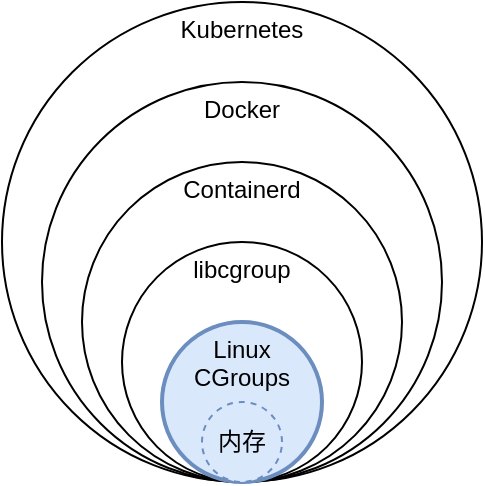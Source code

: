 <mxfile version="10.8.9" type="github"><diagram id="RjUnKY0MiUsRi0VrTzt3" name="Page-1"><mxGraphModel dx="992" dy="796" grid="1" gridSize="10" guides="1" tooltips="1" connect="1" arrows="1" fold="1" page="1" pageScale="1" pageWidth="827" pageHeight="1169" math="0" shadow="0"><root><mxCell id="0"/><mxCell id="1" parent="0"/><mxCell id="wWn9Q6VbZQPbWZh08kBi-2" value="&lt;span&gt;​&lt;/span&gt;&lt;span&gt;Kubernetes&lt;/span&gt;" style="strokeWidth=1;html=1;shape=mxgraph.flowchart.start_2;whiteSpace=wrap;verticalAlign=top;" parent="1" vertex="1"><mxGeometry x="240" y="40" width="240" height="240" as="geometry"/></mxCell><mxCell id="wWn9Q6VbZQPbWZh08kBi-1" value="&lt;span&gt;Docker&lt;/span&gt;" style="strokeWidth=1;html=1;shape=mxgraph.flowchart.start_2;whiteSpace=wrap;flipH=0;flipV=1;verticalAlign=top;" parent="1" vertex="1"><mxGeometry x="260" y="80" width="200" height="200" as="geometry"/></mxCell><mxCell id="wWn9Q6VbZQPbWZh08kBi-3" value="&lt;span&gt;Containerd&lt;/span&gt;&lt;br&gt;" style="strokeWidth=1;html=1;shape=mxgraph.flowchart.start_2;whiteSpace=wrap;flipH=0;flipV=1;verticalAlign=top;" parent="1" vertex="1"><mxGeometry x="280" y="120" width="160" height="160" as="geometry"/></mxCell><mxCell id="wWn9Q6VbZQPbWZh08kBi-4" value="&lt;span&gt;libcgroup&lt;/span&gt;&lt;br&gt;" style="strokeWidth=1;html=1;shape=mxgraph.flowchart.start_2;whiteSpace=wrap;flipH=0;flipV=1;verticalAlign=top;" parent="1" vertex="1"><mxGeometry x="300" y="160" width="120" height="120" as="geometry"/></mxCell><mxCell id="wWn9Q6VbZQPbWZh08kBi-5" value="&lt;span&gt;Linux&lt;br&gt;CGroups&lt;/span&gt;&lt;br&gt;" style="strokeWidth=2;html=1;shape=mxgraph.flowchart.start_2;whiteSpace=wrap;flipH=0;flipV=1;verticalAlign=top;fillColor=#dae8fc;strokeColor=#6c8ebf;" parent="1" vertex="1"><mxGeometry x="320" y="200" width="80" height="80" as="geometry"/></mxCell><mxCell id="wWn9Q6VbZQPbWZh08kBi-6" value="&lt;span&gt;内存&lt;/span&gt;&lt;br&gt;" style="strokeWidth=1;html=1;shape=mxgraph.flowchart.start_2;whiteSpace=wrap;flipH=0;flipV=1;verticalAlign=middle;fillColor=#dae8fc;strokeColor=#6c8ebf;dashed=1;" parent="1" vertex="1"><mxGeometry x="340" y="240" width="40" height="40" as="geometry"/></mxCell></root></mxGraphModel></diagram></mxfile>